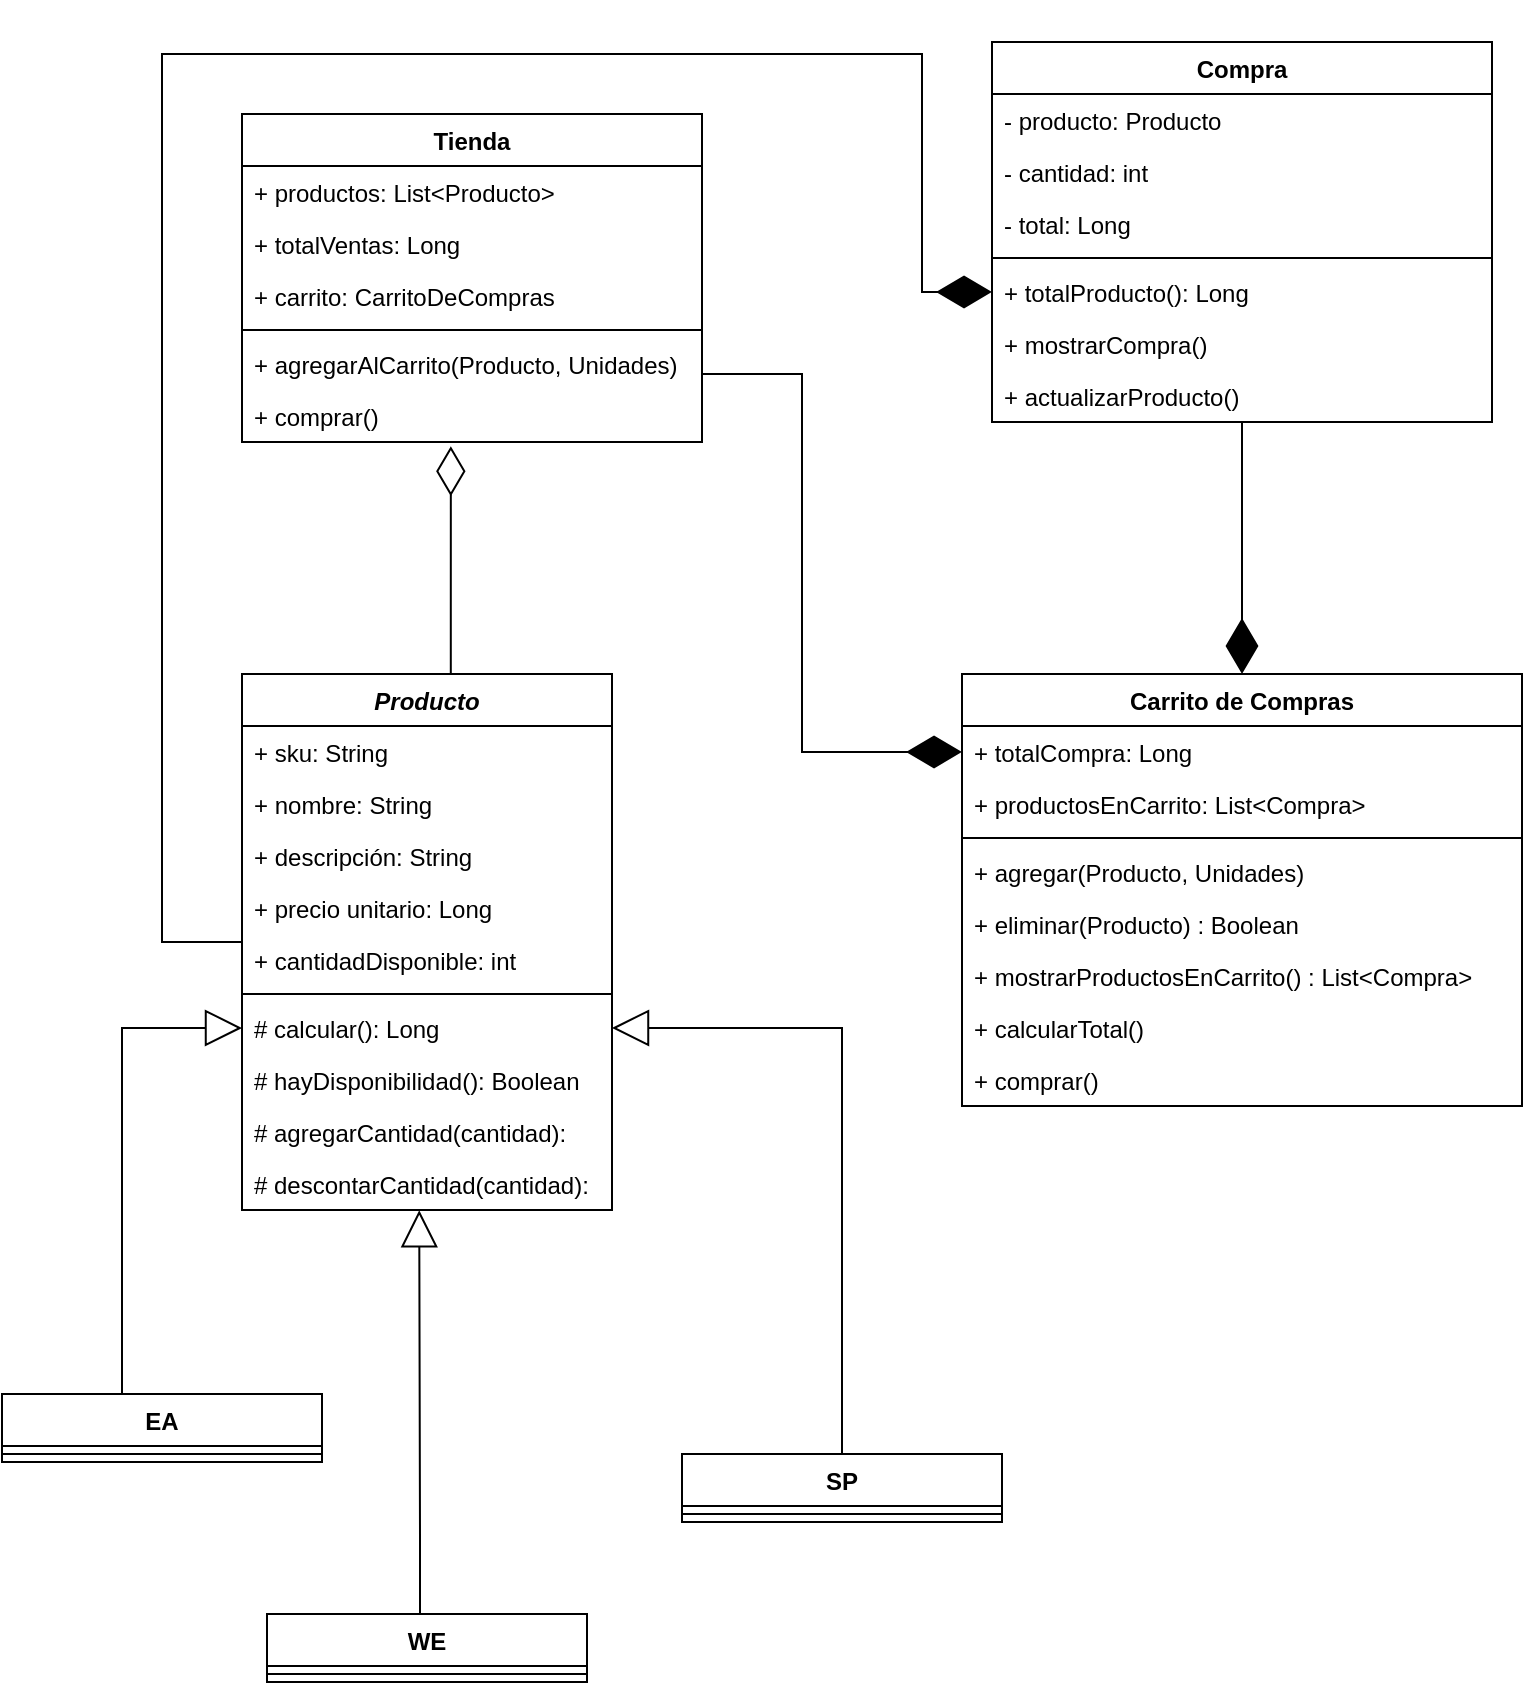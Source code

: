 <mxfile version="13.6.2" type="device"><diagram name="Page-1" id="c4acf3e9-155e-7222-9cf6-157b1a14988f"><mxGraphModel dx="748" dy="1713" grid="1" gridSize="10" guides="1" tooltips="1" connect="1" arrows="1" fold="1" page="1" pageScale="1" pageWidth="850" pageHeight="1100" background="#FFFFFF" math="0" shadow="0"><root><mxCell id="0"/><mxCell id="1" parent="0"/><mxCell id="EBikYnYMfoEEFWF5VXgA-30" style="edgeStyle=orthogonalEdgeStyle;rounded=0;orthogonalLoop=1;jettySize=auto;html=1;endArrow=block;endFill=0;startSize=17;endSize=16;entryX=0;entryY=0.5;entryDx=0;entryDy=0;" parent="1" source="EBikYnYMfoEEFWF5VXgA-18" target="EBikYnYMfoEEFWF5VXgA-4" edge="1"><mxGeometry relative="1" as="geometry"><mxPoint x="355" y="616" as="targetPoint"/><Array as="points"><mxPoint x="90" y="507"/></Array></mxGeometry></mxCell><mxCell id="EBikYnYMfoEEFWF5VXgA-31" style="edgeStyle=orthogonalEdgeStyle;rounded=0;orthogonalLoop=1;jettySize=auto;html=1;startSize=17;endArrow=block;endFill=0;endSize=16;entryX=0.479;entryY=1.006;entryDx=0;entryDy=0;entryPerimeter=0;" parent="1" source="EBikYnYMfoEEFWF5VXgA-26" target="MsU4PZvLRo3ycNSBCjRW-34" edge="1"><mxGeometry relative="1" as="geometry"><Array as="points"><mxPoint x="239" y="760"/><mxPoint x="239" y="760"/></Array><mxPoint x="440" y="650" as="targetPoint"/></mxGeometry></mxCell><mxCell id="EBikYnYMfoEEFWF5VXgA-32" style="edgeStyle=orthogonalEdgeStyle;rounded=0;orthogonalLoop=1;jettySize=auto;html=1;startSize=17;endArrow=block;endFill=0;endSize=16;" parent="1" source="EBikYnYMfoEEFWF5VXgA-22" target="EBikYnYMfoEEFWF5VXgA-4" edge="1"><mxGeometry relative="1" as="geometry"/></mxCell><mxCell id="MsU4PZvLRo3ycNSBCjRW-39" style="edgeStyle=orthogonalEdgeStyle;rounded=0;orthogonalLoop=1;jettySize=auto;html=1;entryX=0;entryY=0.5;entryDx=0;entryDy=0;endArrow=diamondThin;endFill=1;endSize=25;" edge="1" parent="1" source="MsU4PZvLRo3ycNSBCjRW-1" target="EBikYnYMfoEEFWF5VXgA-10"><mxGeometry relative="1" as="geometry"><Array as="points"><mxPoint x="430" y="180"/><mxPoint x="430" y="369"/></Array></mxGeometry></mxCell><mxCell id="MsU4PZvLRo3ycNSBCjRW-40" style="edgeStyle=orthogonalEdgeStyle;rounded=0;orthogonalLoop=1;jettySize=auto;html=1;endArrow=diamondThin;endFill=1;startSize=6;endSize=25;" edge="1" parent="1" source="MsU4PZvLRo3ycNSBCjRW-15" target="EBikYnYMfoEEFWF5VXgA-9"><mxGeometry relative="1" as="geometry"/></mxCell><mxCell id="MsU4PZvLRo3ycNSBCjRW-15" value="Compra" style="swimlane;fontStyle=1;align=center;verticalAlign=top;childLayout=stackLayout;horizontal=1;startSize=26;horizontalStack=0;resizeParent=1;resizeParentMax=0;resizeLast=0;collapsible=1;marginBottom=0;" vertex="1" parent="1"><mxGeometry x="525" y="14" width="250" height="190" as="geometry"/></mxCell><mxCell id="MsU4PZvLRo3ycNSBCjRW-16" value="- producto: Producto" style="text;strokeColor=none;fillColor=none;align=left;verticalAlign=top;spacingLeft=4;spacingRight=4;overflow=hidden;rotatable=0;points=[[0,0.5],[1,0.5]];portConstraint=eastwest;" vertex="1" parent="MsU4PZvLRo3ycNSBCjRW-15"><mxGeometry y="26" width="250" height="26" as="geometry"/></mxCell><mxCell id="MsU4PZvLRo3ycNSBCjRW-19" value="- cantidad: int" style="text;strokeColor=none;fillColor=none;align=left;verticalAlign=top;spacingLeft=4;spacingRight=4;overflow=hidden;rotatable=0;points=[[0,0.5],[1,0.5]];portConstraint=eastwest;" vertex="1" parent="MsU4PZvLRo3ycNSBCjRW-15"><mxGeometry y="52" width="250" height="26" as="geometry"/></mxCell><mxCell id="MsU4PZvLRo3ycNSBCjRW-20" value="- total: Long" style="text;strokeColor=none;fillColor=none;align=left;verticalAlign=top;spacingLeft=4;spacingRight=4;overflow=hidden;rotatable=0;points=[[0,0.5],[1,0.5]];portConstraint=eastwest;" vertex="1" parent="MsU4PZvLRo3ycNSBCjRW-15"><mxGeometry y="78" width="250" height="26" as="geometry"/></mxCell><mxCell id="MsU4PZvLRo3ycNSBCjRW-17" value="" style="line;strokeWidth=1;fillColor=none;align=left;verticalAlign=middle;spacingTop=-1;spacingLeft=3;spacingRight=3;rotatable=0;labelPosition=right;points=[];portConstraint=eastwest;" vertex="1" parent="MsU4PZvLRo3ycNSBCjRW-15"><mxGeometry y="104" width="250" height="8" as="geometry"/></mxCell><mxCell id="MsU4PZvLRo3ycNSBCjRW-18" value="+ totalProducto(): Long" style="text;strokeColor=none;fillColor=none;align=left;verticalAlign=top;spacingLeft=4;spacingRight=4;overflow=hidden;rotatable=0;points=[[0,0.5],[1,0.5]];portConstraint=eastwest;" vertex="1" parent="MsU4PZvLRo3ycNSBCjRW-15"><mxGeometry y="112" width="250" height="26" as="geometry"/></mxCell><mxCell id="MsU4PZvLRo3ycNSBCjRW-24" value="+ mostrarCompra()" style="text;strokeColor=none;fillColor=none;align=left;verticalAlign=top;spacingLeft=4;spacingRight=4;overflow=hidden;rotatable=0;points=[[0,0.5],[1,0.5]];portConstraint=eastwest;" vertex="1" parent="MsU4PZvLRo3ycNSBCjRW-15"><mxGeometry y="138" width="250" height="26" as="geometry"/></mxCell><mxCell id="MsU4PZvLRo3ycNSBCjRW-41" value="+ actualizarProducto()" style="text;strokeColor=none;fillColor=none;align=left;verticalAlign=top;spacingLeft=4;spacingRight=4;overflow=hidden;rotatable=0;points=[[0,0.5],[1,0.5]];portConstraint=eastwest;" vertex="1" parent="MsU4PZvLRo3ycNSBCjRW-15"><mxGeometry y="164" width="250" height="26" as="geometry"/></mxCell><mxCell id="EBikYnYMfoEEFWF5VXgA-18" value="EA" style="swimlane;fontStyle=1;align=center;verticalAlign=top;childLayout=stackLayout;horizontal=1;startSize=26;horizontalStack=0;resizeParent=1;resizeParentMax=0;resizeLast=0;collapsible=1;marginBottom=0;" parent="1" vertex="1"><mxGeometry x="30" y="690" width="160" height="34" as="geometry"/></mxCell><mxCell id="EBikYnYMfoEEFWF5VXgA-20" value="" style="line;strokeWidth=1;fillColor=none;align=left;verticalAlign=middle;spacingTop=-1;spacingLeft=3;spacingRight=3;rotatable=0;labelPosition=right;points=[];portConstraint=eastwest;" parent="EBikYnYMfoEEFWF5VXgA-18" vertex="1"><mxGeometry y="26" width="160" height="8" as="geometry"/></mxCell><mxCell id="EBikYnYMfoEEFWF5VXgA-22" value="SP" style="swimlane;fontStyle=1;align=center;verticalAlign=top;childLayout=stackLayout;horizontal=1;startSize=26;horizontalStack=0;resizeParent=1;resizeParentMax=0;resizeLast=0;collapsible=1;marginBottom=0;" parent="1" vertex="1"><mxGeometry x="370" y="720" width="160" height="34" as="geometry"/></mxCell><mxCell id="EBikYnYMfoEEFWF5VXgA-24" value="" style="line;strokeWidth=1;fillColor=none;align=left;verticalAlign=middle;spacingTop=-1;spacingLeft=3;spacingRight=3;rotatable=0;labelPosition=right;points=[];portConstraint=eastwest;" parent="EBikYnYMfoEEFWF5VXgA-22" vertex="1"><mxGeometry y="26" width="160" height="8" as="geometry"/></mxCell><mxCell id="MsU4PZvLRo3ycNSBCjRW-37" style="edgeStyle=orthogonalEdgeStyle;rounded=0;orthogonalLoop=1;jettySize=auto;html=1;startArrow=none;startFill=0;endArrow=diamondThin;endFill=0;endSize=22;entryX=0.454;entryY=1.083;entryDx=0;entryDy=0;entryPerimeter=0;" edge="1" parent="1" source="EBikYnYMfoEEFWF5VXgA-1" target="MsU4PZvLRo3ycNSBCjRW-35"><mxGeometry relative="1" as="geometry"><mxPoint x="190" y="270" as="targetPoint"/><Array as="points"><mxPoint x="254" y="300"/></Array></mxGeometry></mxCell><mxCell id="MsU4PZvLRo3ycNSBCjRW-42" style="edgeStyle=orthogonalEdgeStyle;rounded=0;orthogonalLoop=1;jettySize=auto;html=1;startArrow=none;startFill=0;startSize=6;endArrow=diamondThin;endFill=1;endSize=25;" edge="1" parent="1" source="EBikYnYMfoEEFWF5VXgA-1" target="MsU4PZvLRo3ycNSBCjRW-18"><mxGeometry relative="1" as="geometry"><Array as="points"><mxPoint x="110" y="464"/><mxPoint x="110" y="20"/><mxPoint x="490" y="20"/><mxPoint x="490" y="139"/></Array></mxGeometry></mxCell><mxCell id="EBikYnYMfoEEFWF5VXgA-1" value="Producto" style="swimlane;fontStyle=3;align=center;verticalAlign=top;childLayout=stackLayout;horizontal=1;startSize=26;horizontalStack=0;resizeParent=1;resizeParentMax=0;resizeLast=0;collapsible=1;marginBottom=0;" parent="1" vertex="1"><mxGeometry x="150" y="330" width="185" height="268" as="geometry"/></mxCell><mxCell id="EBikYnYMfoEEFWF5VXgA-2" value="+ sku: String" style="text;strokeColor=none;fillColor=none;align=left;verticalAlign=top;spacingLeft=4;spacingRight=4;overflow=hidden;rotatable=0;points=[[0,0.5],[1,0.5]];portConstraint=eastwest;" parent="EBikYnYMfoEEFWF5VXgA-1" vertex="1"><mxGeometry y="26" width="185" height="26" as="geometry"/></mxCell><mxCell id="EBikYnYMfoEEFWF5VXgA-14" value="+ nombre: String" style="text;strokeColor=none;fillColor=none;align=left;verticalAlign=top;spacingLeft=4;spacingRight=4;overflow=hidden;rotatable=0;points=[[0,0.5],[1,0.5]];portConstraint=eastwest;" parent="EBikYnYMfoEEFWF5VXgA-1" vertex="1"><mxGeometry y="52" width="185" height="26" as="geometry"/></mxCell><mxCell id="EBikYnYMfoEEFWF5VXgA-16" value="+ descripción: String" style="text;strokeColor=none;fillColor=none;align=left;verticalAlign=top;spacingLeft=4;spacingRight=4;overflow=hidden;rotatable=0;points=[[0,0.5],[1,0.5]];portConstraint=eastwest;" parent="EBikYnYMfoEEFWF5VXgA-1" vertex="1"><mxGeometry y="78" width="185" height="26" as="geometry"/></mxCell><mxCell id="EBikYnYMfoEEFWF5VXgA-15" value="+ precio unitario: Long" style="text;strokeColor=none;fillColor=none;align=left;verticalAlign=top;spacingLeft=4;spacingRight=4;overflow=hidden;rotatable=0;points=[[0,0.5],[1,0.5]];portConstraint=eastwest;" parent="EBikYnYMfoEEFWF5VXgA-1" vertex="1"><mxGeometry y="104" width="185" height="26" as="geometry"/></mxCell><mxCell id="MsU4PZvLRo3ycNSBCjRW-13" value="+ cantidadDisponible: int" style="text;strokeColor=none;fillColor=none;align=left;verticalAlign=top;spacingLeft=4;spacingRight=4;overflow=hidden;rotatable=0;points=[[0,0.5],[1,0.5]];portConstraint=eastwest;" vertex="1" parent="EBikYnYMfoEEFWF5VXgA-1"><mxGeometry y="130" width="185" height="26" as="geometry"/></mxCell><mxCell id="EBikYnYMfoEEFWF5VXgA-3" value="" style="line;strokeWidth=1;fillColor=none;align=left;verticalAlign=middle;spacingTop=-1;spacingLeft=3;spacingRight=3;rotatable=0;labelPosition=right;points=[];portConstraint=eastwest;" parent="EBikYnYMfoEEFWF5VXgA-1" vertex="1"><mxGeometry y="156" width="185" height="8" as="geometry"/></mxCell><mxCell id="EBikYnYMfoEEFWF5VXgA-4" value="# calcular(): Long" style="text;strokeColor=none;fillColor=none;align=left;verticalAlign=top;spacingLeft=4;spacingRight=4;overflow=hidden;rotatable=0;points=[[0,0.5],[1,0.5]];portConstraint=eastwest;" parent="EBikYnYMfoEEFWF5VXgA-1" vertex="1"><mxGeometry y="164" width="185" height="26" as="geometry"/></mxCell><mxCell id="MsU4PZvLRo3ycNSBCjRW-32" value="# hayDisponibilidad(): Boolean" style="text;strokeColor=none;fillColor=none;align=left;verticalAlign=top;spacingLeft=4;spacingRight=4;overflow=hidden;rotatable=0;points=[[0,0.5],[1,0.5]];portConstraint=eastwest;" vertex="1" parent="EBikYnYMfoEEFWF5VXgA-1"><mxGeometry y="190" width="185" height="26" as="geometry"/></mxCell><mxCell id="MsU4PZvLRo3ycNSBCjRW-33" value="# agregarCantidad(cantidad): " style="text;strokeColor=none;fillColor=none;align=left;verticalAlign=top;spacingLeft=4;spacingRight=4;overflow=hidden;rotatable=0;points=[[0,0.5],[1,0.5]];portConstraint=eastwest;" vertex="1" parent="EBikYnYMfoEEFWF5VXgA-1"><mxGeometry y="216" width="185" height="26" as="geometry"/></mxCell><mxCell id="MsU4PZvLRo3ycNSBCjRW-34" value="# descontarCantidad(cantidad): " style="text;strokeColor=none;fillColor=none;align=left;verticalAlign=top;spacingLeft=4;spacingRight=4;overflow=hidden;rotatable=0;points=[[0,0.5],[1,0.5]];portConstraint=eastwest;" vertex="1" parent="EBikYnYMfoEEFWF5VXgA-1"><mxGeometry y="242" width="185" height="26" as="geometry"/></mxCell><mxCell id="EBikYnYMfoEEFWF5VXgA-9" value="Carrito de Compras" style="swimlane;fontStyle=1;align=center;verticalAlign=top;childLayout=stackLayout;horizontal=1;startSize=26;horizontalStack=0;resizeParent=1;resizeParentMax=0;resizeLast=0;collapsible=1;marginBottom=0;" parent="1" vertex="1"><mxGeometry x="510" y="330" width="280" height="216" as="geometry"/></mxCell><mxCell id="EBikYnYMfoEEFWF5VXgA-10" value="+ totalCompra: Long" style="text;strokeColor=none;fillColor=none;align=left;verticalAlign=top;spacingLeft=4;spacingRight=4;overflow=hidden;rotatable=0;points=[[0,0.5],[1,0.5]];portConstraint=eastwest;" parent="EBikYnYMfoEEFWF5VXgA-9" vertex="1"><mxGeometry y="26" width="280" height="26" as="geometry"/></mxCell><mxCell id="MsU4PZvLRo3ycNSBCjRW-7" value="+ productosEnCarrito: List&lt;Compra&gt;" style="text;strokeColor=none;fillColor=none;align=left;verticalAlign=top;spacingLeft=4;spacingRight=4;overflow=hidden;rotatable=0;points=[[0,0.5],[1,0.5]];portConstraint=eastwest;" vertex="1" parent="EBikYnYMfoEEFWF5VXgA-9"><mxGeometry y="52" width="280" height="26" as="geometry"/></mxCell><mxCell id="EBikYnYMfoEEFWF5VXgA-11" value="" style="line;strokeWidth=1;fillColor=none;align=left;verticalAlign=middle;spacingTop=-1;spacingLeft=3;spacingRight=3;rotatable=0;labelPosition=right;points=[];portConstraint=eastwest;" parent="EBikYnYMfoEEFWF5VXgA-9" vertex="1"><mxGeometry y="78" width="280" height="8" as="geometry"/></mxCell><mxCell id="EBikYnYMfoEEFWF5VXgA-12" value="+ agregar(Producto, Unidades)" style="text;strokeColor=none;fillColor=none;align=left;verticalAlign=top;spacingLeft=4;spacingRight=4;overflow=hidden;rotatable=0;points=[[0,0.5],[1,0.5]];portConstraint=eastwest;" parent="EBikYnYMfoEEFWF5VXgA-9" vertex="1"><mxGeometry y="86" width="280" height="26" as="geometry"/></mxCell><mxCell id="MsU4PZvLRo3ycNSBCjRW-26" value="+ eliminar(Producto) : Boolean" style="text;strokeColor=none;fillColor=none;align=left;verticalAlign=top;spacingLeft=4;spacingRight=4;overflow=hidden;rotatable=0;points=[[0,0.5],[1,0.5]];portConstraint=eastwest;" vertex="1" parent="EBikYnYMfoEEFWF5VXgA-9"><mxGeometry y="112" width="280" height="26" as="geometry"/></mxCell><mxCell id="MsU4PZvLRo3ycNSBCjRW-8" value="+ mostrarProductosEnCarrito() : List&lt;Compra&gt;" style="text;strokeColor=none;fillColor=none;align=left;verticalAlign=top;spacingLeft=4;spacingRight=4;overflow=hidden;rotatable=0;points=[[0,0.5],[1,0.5]];portConstraint=eastwest;" vertex="1" parent="EBikYnYMfoEEFWF5VXgA-9"><mxGeometry y="138" width="280" height="26" as="geometry"/></mxCell><mxCell id="MsU4PZvLRo3ycNSBCjRW-23" value="+ calcularTotal()" style="text;strokeColor=none;fillColor=none;align=left;verticalAlign=top;spacingLeft=4;spacingRight=4;overflow=hidden;rotatable=0;points=[[0,0.5],[1,0.5]];portConstraint=eastwest;" vertex="1" parent="EBikYnYMfoEEFWF5VXgA-9"><mxGeometry y="164" width="280" height="26" as="geometry"/></mxCell><mxCell id="MsU4PZvLRo3ycNSBCjRW-27" value="+ comprar()" style="text;strokeColor=none;fillColor=none;align=left;verticalAlign=top;spacingLeft=4;spacingRight=4;overflow=hidden;rotatable=0;points=[[0,0.5],[1,0.5]];portConstraint=eastwest;" vertex="1" parent="EBikYnYMfoEEFWF5VXgA-9"><mxGeometry y="190" width="280" height="26" as="geometry"/></mxCell><mxCell id="MsU4PZvLRo3ycNSBCjRW-1" value="Tienda" style="swimlane;fontStyle=1;align=center;verticalAlign=top;childLayout=stackLayout;horizontal=1;startSize=26;horizontalStack=0;resizeParent=1;resizeParentMax=0;resizeLast=0;collapsible=1;marginBottom=0;" vertex="1" parent="1"><mxGeometry x="150" y="50" width="230" height="164" as="geometry"/></mxCell><mxCell id="MsU4PZvLRo3ycNSBCjRW-2" value="+ productos: List&lt;Producto&gt;" style="text;strokeColor=none;fillColor=none;align=left;verticalAlign=top;spacingLeft=4;spacingRight=4;overflow=hidden;rotatable=0;points=[[0,0.5],[1,0.5]];portConstraint=eastwest;" vertex="1" parent="MsU4PZvLRo3ycNSBCjRW-1"><mxGeometry y="26" width="230" height="26" as="geometry"/></mxCell><mxCell id="MsU4PZvLRo3ycNSBCjRW-31" value="+ totalVentas: Long" style="text;strokeColor=none;fillColor=none;align=left;verticalAlign=top;spacingLeft=4;spacingRight=4;overflow=hidden;rotatable=0;points=[[0,0.5],[1,0.5]];portConstraint=eastwest;" vertex="1" parent="MsU4PZvLRo3ycNSBCjRW-1"><mxGeometry y="52" width="230" height="26" as="geometry"/></mxCell><mxCell id="MsU4PZvLRo3ycNSBCjRW-36" value="+ carrito: CarritoDeCompras" style="text;strokeColor=none;fillColor=none;align=left;verticalAlign=top;spacingLeft=4;spacingRight=4;overflow=hidden;rotatable=0;points=[[0,0.5],[1,0.5]];portConstraint=eastwest;" vertex="1" parent="MsU4PZvLRo3ycNSBCjRW-1"><mxGeometry y="78" width="230" height="26" as="geometry"/></mxCell><mxCell id="MsU4PZvLRo3ycNSBCjRW-3" value="" style="line;strokeWidth=1;fillColor=none;align=left;verticalAlign=middle;spacingTop=-1;spacingLeft=3;spacingRight=3;rotatable=0;labelPosition=right;points=[];portConstraint=eastwest;" vertex="1" parent="MsU4PZvLRo3ycNSBCjRW-1"><mxGeometry y="104" width="230" height="8" as="geometry"/></mxCell><mxCell id="MsU4PZvLRo3ycNSBCjRW-4" value="+ agregarAlCarrito(Producto, Unidades)" style="text;strokeColor=none;fillColor=none;align=left;verticalAlign=top;spacingLeft=4;spacingRight=4;overflow=hidden;rotatable=0;points=[[0,0.5],[1,0.5]];portConstraint=eastwest;" vertex="1" parent="MsU4PZvLRo3ycNSBCjRW-1"><mxGeometry y="112" width="230" height="26" as="geometry"/></mxCell><mxCell id="MsU4PZvLRo3ycNSBCjRW-35" value="+ comprar()" style="text;strokeColor=none;fillColor=none;align=left;verticalAlign=top;spacingLeft=4;spacingRight=4;overflow=hidden;rotatable=0;points=[[0,0.5],[1,0.5]];portConstraint=eastwest;" vertex="1" parent="MsU4PZvLRo3ycNSBCjRW-1"><mxGeometry y="138" width="230" height="26" as="geometry"/></mxCell><mxCell id="EBikYnYMfoEEFWF5VXgA-26" value="WE" style="swimlane;fontStyle=1;align=center;verticalAlign=top;childLayout=stackLayout;horizontal=1;startSize=26;horizontalStack=0;resizeParent=1;resizeParentMax=0;resizeLast=0;collapsible=1;marginBottom=0;" parent="1" vertex="1"><mxGeometry x="162.5" y="800" width="160" height="34" as="geometry"/></mxCell><mxCell id="EBikYnYMfoEEFWF5VXgA-28" value="" style="line;strokeWidth=1;fillColor=none;align=left;verticalAlign=middle;spacingTop=-1;spacingLeft=3;spacingRight=3;rotatable=0;labelPosition=right;points=[];portConstraint=eastwest;" parent="EBikYnYMfoEEFWF5VXgA-26" vertex="1"><mxGeometry y="26" width="160" height="8" as="geometry"/></mxCell></root></mxGraphModel></diagram></mxfile>